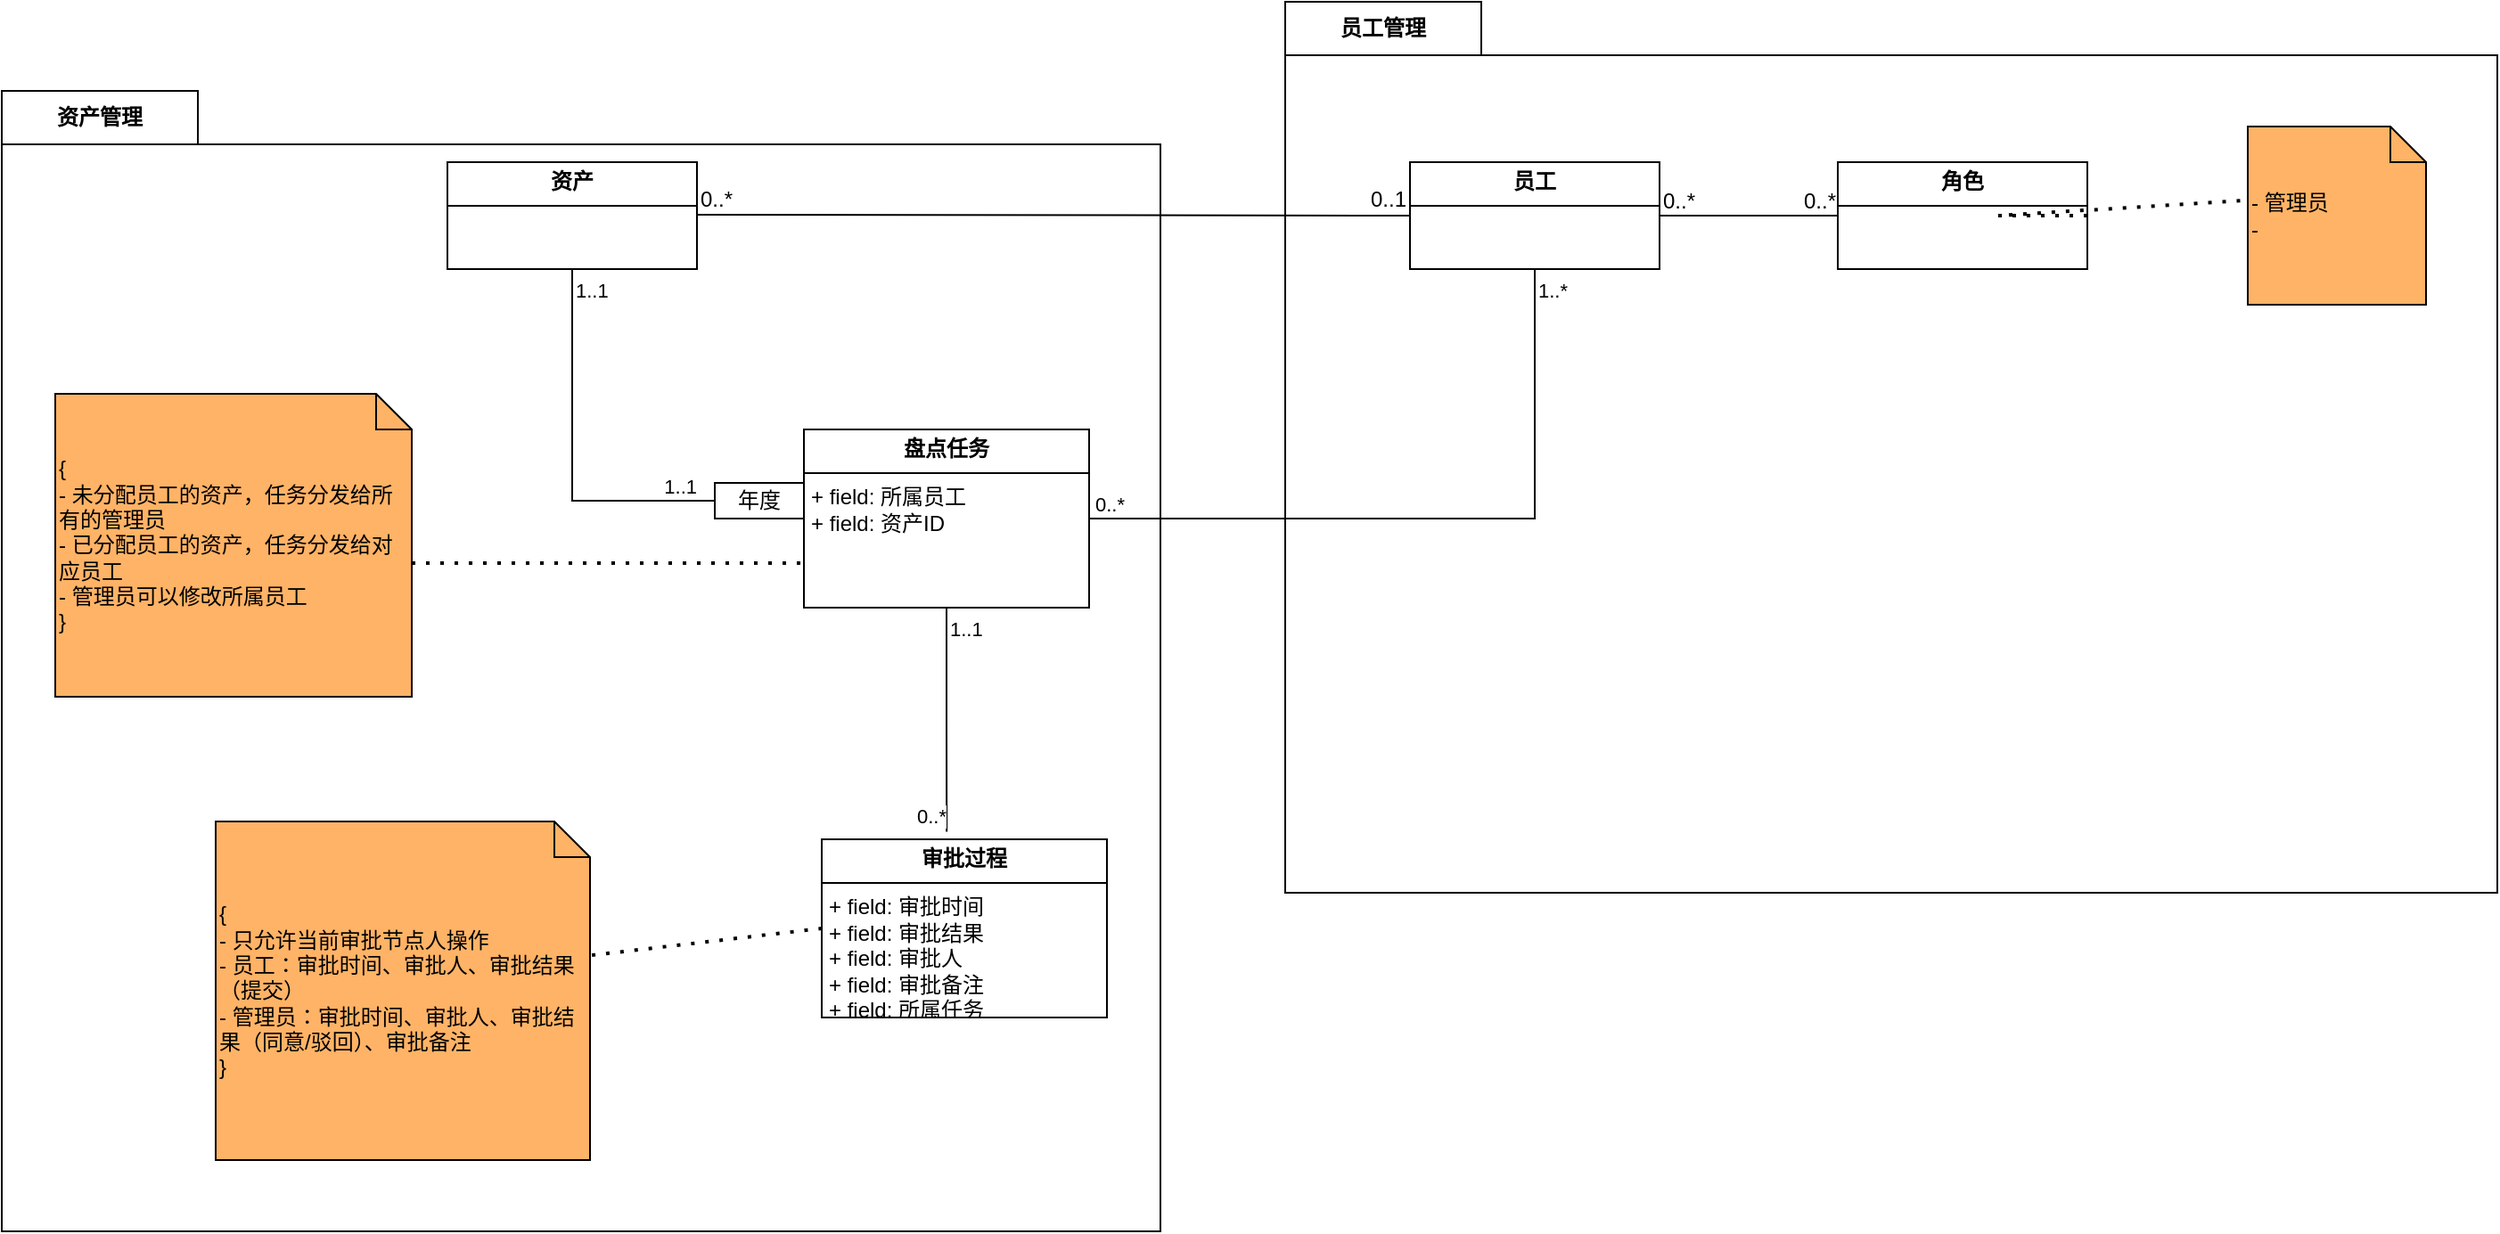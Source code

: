 <mxfile version="24.7.17">
  <diagram name="第 1 页" id="HkCXEryovkH5yCkFwr_9">
    <mxGraphModel dx="1461" dy="689" grid="1" gridSize="10" guides="1" tooltips="1" connect="1" arrows="1" fold="1" page="1" pageScale="1" pageWidth="1920" pageHeight="1200" math="0" shadow="0">
      <root>
        <mxCell id="0" />
        <mxCell id="1" parent="0" />
        <mxCell id="a4f9nEHsM2PYJKxp3DLD-5" value="员工管理" style="shape=folder;fontStyle=1;tabWidth=110;tabHeight=30;tabPosition=left;html=1;boundedLbl=1;labelInHeader=1;container=1;collapsible=0;whiteSpace=wrap;" vertex="1" parent="1">
          <mxGeometry x="800" y="380" width="680" height="500" as="geometry" />
        </mxCell>
        <mxCell id="a4f9nEHsM2PYJKxp3DLD-6" value="" style="html=1;strokeColor=none;resizeWidth=1;resizeHeight=1;fillColor=none;part=1;connectable=0;allowArrows=0;deletable=0;whiteSpace=wrap;" vertex="1" parent="a4f9nEHsM2PYJKxp3DLD-5">
          <mxGeometry width="680" height="350" relative="1" as="geometry">
            <mxPoint y="30" as="offset" />
          </mxGeometry>
        </mxCell>
        <mxCell id="a4f9nEHsM2PYJKxp3DLD-3" value="资产管理" style="shape=folder;fontStyle=1;tabWidth=110;tabHeight=30;tabPosition=left;html=1;boundedLbl=1;labelInHeader=1;container=1;collapsible=0;whiteSpace=wrap;" vertex="1" parent="1">
          <mxGeometry x="80" y="430" width="650" height="640" as="geometry" />
        </mxCell>
        <mxCell id="a4f9nEHsM2PYJKxp3DLD-4" value="" style="html=1;strokeColor=none;resizeWidth=1;resizeHeight=1;fillColor=none;part=1;connectable=0;allowArrows=0;deletable=0;whiteSpace=wrap;" vertex="1" parent="a4f9nEHsM2PYJKxp3DLD-3">
          <mxGeometry width="650" height="448" relative="1" as="geometry">
            <mxPoint y="30" as="offset" />
          </mxGeometry>
        </mxCell>
        <mxCell id="YWx1aCmsJX0AzAvw_LsL-26" value="&lt;p style=&quot;margin:0px;margin-top:4px;text-align:center;&quot;&gt;&lt;b&gt;资产&lt;/b&gt;&lt;/p&gt;&lt;hr size=&quot;1&quot; style=&quot;border-style:solid;&quot;&gt;&lt;div style=&quot;height:2px;&quot;&gt;&lt;/div&gt;" style="verticalAlign=top;align=left;overflow=fill;html=1;whiteSpace=wrap;" parent="1" vertex="1">
          <mxGeometry x="330" y="470" width="140" height="60" as="geometry" />
        </mxCell>
        <mxCell id="YWx1aCmsJX0AzAvw_LsL-27" value="&lt;p style=&quot;margin:0px;margin-top:4px;text-align:center;&quot;&gt;&lt;b&gt;员工&lt;/b&gt;&lt;/p&gt;&lt;hr size=&quot;1&quot; style=&quot;border-style:solid;&quot;&gt;&lt;div style=&quot;height:2px;&quot;&gt;&lt;/div&gt;" style="verticalAlign=top;align=left;overflow=fill;html=1;whiteSpace=wrap;" parent="1" vertex="1">
          <mxGeometry x="870" y="470" width="140" height="60" as="geometry" />
        </mxCell>
        <mxCell id="YWx1aCmsJX0AzAvw_LsL-31" value="" style="endArrow=none;html=1;rounded=0;entryX=0;entryY=0.5;entryDx=0;entryDy=0;" parent="1" target="YWx1aCmsJX0AzAvw_LsL-27" edge="1">
          <mxGeometry relative="1" as="geometry">
            <mxPoint x="470" y="499.5" as="sourcePoint" />
            <mxPoint x="630" y="499.5" as="targetPoint" />
          </mxGeometry>
        </mxCell>
        <mxCell id="YWx1aCmsJX0AzAvw_LsL-32" value="0..*" style="resizable=0;html=1;whiteSpace=wrap;align=left;verticalAlign=bottom;" parent="YWx1aCmsJX0AzAvw_LsL-31" connectable="0" vertex="1">
          <mxGeometry x="-1" relative="1" as="geometry" />
        </mxCell>
        <mxCell id="YWx1aCmsJX0AzAvw_LsL-33" value="0..1" style="resizable=0;html=1;whiteSpace=wrap;align=right;verticalAlign=bottom;" parent="YWx1aCmsJX0AzAvw_LsL-31" connectable="0" vertex="1">
          <mxGeometry x="1" relative="1" as="geometry" />
        </mxCell>
        <mxCell id="YWx1aCmsJX0AzAvw_LsL-41" value="&lt;p style=&quot;margin:0px;margin-top:4px;text-align:center;&quot;&gt;&lt;b&gt;盘点任务&lt;/b&gt;&lt;span style=&quot;color: rgba(0, 0, 0, 0); font-family: monospace; font-size: 0px; text-wrap: nowrap; background-color: initial; text-align: left;&quot;&gt;%3CmxGraphModel%3E%3Croot%3E%3CmxCell%20id%3D%220%22%2F%3E%3CmxCell%20id%3D%221%22%20parent%3D%220%22%2F%3E%3CmxCell%20id%3D%222%22%20value%3D%22%26lt%3Bp%20style%3D%26quot%3Bmargin%3A0px%3Bmargin-top%3A4px%3Btext-align%3Acenter%3B%26quot%3B%26gt%3B%26lt%3Bb%26gt%3B%E8%B5%84%E4%BA%A7%26lt%3B%2Fb%26gt%3B%26lt%3B%2Fp%26gt%3B%26lt%3Bhr%20size%3D%26quot%3B1%26quot%3B%20style%3D%26quot%3Bborder-style%3Asolid%3B%26quot%3B%26gt%3B%26lt%3Bdiv%20style%3D%26quot%3Bheight%3A2px%3B%26quot%3B%26gt%3B%26lt%3B%2Fdiv%26gt%3B%22%20style%3D%22verticalAlign%3Dtop%3Balign%3Dleft%3Boverflow%3Dfill%3Bhtml%3D1%3BwhiteSpace%3Dwrap%3B%22%20vertex%3D%221%22%20parent%3D%221%22%3E%3CmxGeometry%20x%3D%22330%22%20y%3D%22470%22%20width%3D%22140%22%20height%3D%2260%22%20as%3D%22geometry%22%2F%3E%3C%2FmxCell%3E%3C%2Froot%3E%3C%2FmxGraphModel%3E&lt;/span&gt;&lt;/p&gt;&lt;hr size=&quot;1&quot; style=&quot;border-style:solid;&quot;&gt;&lt;p style=&quot;margin:0px;margin-left:4px;&quot;&gt;&lt;span style=&quot;background-color: initial;&quot;&gt;+ field: 所属员工&lt;/span&gt;&lt;br&gt;&lt;/p&gt;&lt;p style=&quot;margin:0px;margin-left:4px;&quot;&gt;+ field: 资产ID&lt;/p&gt;" style="verticalAlign=top;align=left;overflow=fill;html=1;whiteSpace=wrap;" parent="1" vertex="1">
          <mxGeometry x="530" y="620" width="160" height="100" as="geometry" />
        </mxCell>
        <mxCell id="YWx1aCmsJX0AzAvw_LsL-42" value="" style="endArrow=none;html=1;edgeStyle=orthogonalEdgeStyle;rounded=0;exitX=0.5;exitY=1;exitDx=0;exitDy=0;entryX=0;entryY=0.5;entryDx=0;entryDy=0;" parent="1" source="YWx1aCmsJX0AzAvw_LsL-26" target="YWx1aCmsJX0AzAvw_LsL-52" edge="1">
          <mxGeometry relative="1" as="geometry">
            <mxPoint x="500" y="650" as="sourcePoint" />
            <mxPoint x="430" y="700" as="targetPoint" />
          </mxGeometry>
        </mxCell>
        <mxCell id="YWx1aCmsJX0AzAvw_LsL-43" value="1..1" style="edgeLabel;resizable=0;html=1;align=left;verticalAlign=bottom;" parent="YWx1aCmsJX0AzAvw_LsL-42" connectable="0" vertex="1">
          <mxGeometry x="-1" relative="1" as="geometry">
            <mxPoint y="20" as="offset" />
          </mxGeometry>
        </mxCell>
        <mxCell id="YWx1aCmsJX0AzAvw_LsL-44" value="1..1" style="edgeLabel;resizable=0;html=1;align=right;verticalAlign=bottom;" parent="YWx1aCmsJX0AzAvw_LsL-42" connectable="0" vertex="1">
          <mxGeometry x="1" relative="1" as="geometry">
            <mxPoint x="-10" as="offset" />
          </mxGeometry>
        </mxCell>
        <mxCell id="YWx1aCmsJX0AzAvw_LsL-46" value="&lt;p style=&quot;margin:0px;margin-top:4px;text-align:center;&quot;&gt;&lt;b&gt;审批过程&lt;/b&gt;&lt;/p&gt;&lt;hr size=&quot;1&quot; style=&quot;border-style:solid;&quot;&gt;&lt;p style=&quot;margin:0px;margin-left:4px;&quot;&gt;+ field: 审批时间&lt;/p&gt;&lt;p style=&quot;margin:0px;margin-left:4px;&quot;&gt;+ field: 审批结果&lt;/p&gt;&lt;p style=&quot;margin:0px;margin-left:4px;&quot;&gt;+ field: 审批人&lt;/p&gt;&lt;p style=&quot;margin:0px;margin-left:4px;&quot;&gt;+ field: 审批备注&lt;/p&gt;&lt;p style=&quot;margin:0px;margin-left:4px;&quot;&gt;+ field: 所属任务&lt;/p&gt;" style="verticalAlign=top;align=left;overflow=fill;html=1;whiteSpace=wrap;" parent="1" vertex="1">
          <mxGeometry x="540" y="850" width="160" height="100" as="geometry" />
        </mxCell>
        <mxCell id="YWx1aCmsJX0AzAvw_LsL-47" value="" style="endArrow=none;html=1;edgeStyle=orthogonalEdgeStyle;rounded=0;exitX=0.5;exitY=1;exitDx=0;exitDy=0;entryX=0.438;entryY=-0.043;entryDx=0;entryDy=0;entryPerimeter=0;" parent="1" source="YWx1aCmsJX0AzAvw_LsL-41" target="YWx1aCmsJX0AzAvw_LsL-46" edge="1">
          <mxGeometry relative="1" as="geometry">
            <mxPoint x="500" y="650" as="sourcePoint" />
            <mxPoint x="660" y="650" as="targetPoint" />
          </mxGeometry>
        </mxCell>
        <mxCell id="YWx1aCmsJX0AzAvw_LsL-48" value="1..1" style="edgeLabel;resizable=0;html=1;align=left;verticalAlign=bottom;" parent="YWx1aCmsJX0AzAvw_LsL-47" connectable="0" vertex="1">
          <mxGeometry x="-1" relative="1" as="geometry">
            <mxPoint y="20" as="offset" />
          </mxGeometry>
        </mxCell>
        <mxCell id="YWx1aCmsJX0AzAvw_LsL-49" value="0..*" style="edgeLabel;resizable=0;html=1;align=right;verticalAlign=bottom;" parent="YWx1aCmsJX0AzAvw_LsL-47" connectable="0" vertex="1">
          <mxGeometry x="1" relative="1" as="geometry" />
        </mxCell>
        <mxCell id="YWx1aCmsJX0AzAvw_LsL-50" value="{&lt;div&gt;- 只允许当前审批节点人操作&lt;br&gt;&lt;div&gt;&lt;span style=&quot;background-color: initial;&quot;&gt;- 员工：审批时间、审批人、审批结果（提交）&lt;/span&gt;&lt;/div&gt;&lt;div&gt;- 管理员：审批时间、审批人、审批结果（同意/驳回）、审批备注&lt;/div&gt;&lt;div&gt;}&lt;/div&gt;&lt;/div&gt;" style="shape=note;size=20;whiteSpace=wrap;html=1;align=left;fillColor=#FFB366;" parent="1" vertex="1">
          <mxGeometry x="200" y="840" width="210" height="190" as="geometry" />
        </mxCell>
        <mxCell id="YWx1aCmsJX0AzAvw_LsL-51" value="" style="endArrow=none;dashed=1;html=1;dashPattern=1 3;strokeWidth=2;rounded=0;exitX=1.005;exitY=0.395;exitDx=0;exitDy=0;exitPerimeter=0;entryX=0;entryY=0.5;entryDx=0;entryDy=0;" parent="1" source="YWx1aCmsJX0AzAvw_LsL-50" target="YWx1aCmsJX0AzAvw_LsL-46" edge="1">
          <mxGeometry width="50" height="50" relative="1" as="geometry">
            <mxPoint x="430" y="790" as="sourcePoint" />
            <mxPoint x="480" y="740" as="targetPoint" />
          </mxGeometry>
        </mxCell>
        <mxCell id="YWx1aCmsJX0AzAvw_LsL-52" value="年度" style="rounded=0;whiteSpace=wrap;html=1;" parent="1" vertex="1">
          <mxGeometry x="480" y="650" width="50" height="20" as="geometry" />
        </mxCell>
        <mxCell id="YWx1aCmsJX0AzAvw_LsL-53" value="&lt;p style=&quot;margin:0px;margin-top:4px;text-align:center;&quot;&gt;&lt;b&gt;角色&lt;/b&gt;&lt;/p&gt;&lt;hr size=&quot;1&quot; style=&quot;border-style:solid;&quot;&gt;&lt;div style=&quot;height:2px;&quot;&gt;&lt;/div&gt;" style="verticalAlign=top;align=left;overflow=fill;html=1;whiteSpace=wrap;" parent="1" vertex="1">
          <mxGeometry x="1110" y="470" width="140" height="60" as="geometry" />
        </mxCell>
        <mxCell id="YWx1aCmsJX0AzAvw_LsL-54" value="" style="endArrow=none;html=1;rounded=0;entryX=0;entryY=0.5;entryDx=0;entryDy=0;exitX=1;exitY=0.5;exitDx=0;exitDy=0;" parent="1" source="YWx1aCmsJX0AzAvw_LsL-27" target="YWx1aCmsJX0AzAvw_LsL-53" edge="1">
          <mxGeometry relative="1" as="geometry">
            <mxPoint x="820" y="610" as="sourcePoint" />
            <mxPoint x="1070" y="610.5" as="targetPoint" />
          </mxGeometry>
        </mxCell>
        <mxCell id="YWx1aCmsJX0AzAvw_LsL-55" value="0..*" style="resizable=0;html=1;whiteSpace=wrap;align=left;verticalAlign=bottom;" parent="YWx1aCmsJX0AzAvw_LsL-54" connectable="0" vertex="1">
          <mxGeometry x="-1" relative="1" as="geometry" />
        </mxCell>
        <mxCell id="YWx1aCmsJX0AzAvw_LsL-56" value="0..*" style="resizable=0;html=1;whiteSpace=wrap;align=right;verticalAlign=bottom;" parent="YWx1aCmsJX0AzAvw_LsL-54" connectable="0" vertex="1">
          <mxGeometry x="1" relative="1" as="geometry" />
        </mxCell>
        <mxCell id="YWx1aCmsJX0AzAvw_LsL-57" value="- 管理员&lt;div&gt;-&amp;nbsp;&lt;/div&gt;" style="shape=note;size=20;whiteSpace=wrap;html=1;align=left;fillColor=#FFB366;" parent="1" vertex="1">
          <mxGeometry x="1340" y="450" width="100" height="100" as="geometry" />
        </mxCell>
        <mxCell id="YWx1aCmsJX0AzAvw_LsL-58" value="" style="endArrow=none;dashed=1;html=1;dashPattern=1 3;strokeWidth=2;rounded=0;exitX=1;exitY=0.5;exitDx=0;exitDy=0;entryX=0.017;entryY=0.413;entryDx=0;entryDy=0;entryPerimeter=0;" parent="1" source="YWx1aCmsJX0AzAvw_LsL-53" target="YWx1aCmsJX0AzAvw_LsL-57" edge="1">
          <mxGeometry width="50" height="50" relative="1" as="geometry">
            <mxPoint x="1140" y="550" as="sourcePoint" />
            <mxPoint x="1270" y="550" as="targetPoint" />
            <Array as="points">
              <mxPoint x="1200" y="500" />
            </Array>
          </mxGeometry>
        </mxCell>
        <mxCell id="YWx1aCmsJX0AzAvw_LsL-60" value="" style="endArrow=none;html=1;edgeStyle=orthogonalEdgeStyle;rounded=0;exitX=0.5;exitY=1;exitDx=0;exitDy=0;entryX=1;entryY=0.5;entryDx=0;entryDy=0;" parent="1" source="YWx1aCmsJX0AzAvw_LsL-27" target="YWx1aCmsJX0AzAvw_LsL-41" edge="1">
          <mxGeometry relative="1" as="geometry">
            <mxPoint x="779.5" y="595" as="sourcePoint" />
            <mxPoint x="859.5" y="725" as="targetPoint" />
          </mxGeometry>
        </mxCell>
        <mxCell id="YWx1aCmsJX0AzAvw_LsL-61" value="1..*" style="edgeLabel;resizable=0;html=1;align=left;verticalAlign=bottom;" parent="YWx1aCmsJX0AzAvw_LsL-60" connectable="0" vertex="1">
          <mxGeometry x="-1" relative="1" as="geometry">
            <mxPoint y="20" as="offset" />
          </mxGeometry>
        </mxCell>
        <mxCell id="YWx1aCmsJX0AzAvw_LsL-62" value="0..*" style="edgeLabel;resizable=0;html=1;align=right;verticalAlign=bottom;" parent="YWx1aCmsJX0AzAvw_LsL-60" connectable="0" vertex="1">
          <mxGeometry x="1" relative="1" as="geometry">
            <mxPoint x="20" as="offset" />
          </mxGeometry>
        </mxCell>
        <mxCell id="YWx1aCmsJX0AzAvw_LsL-63" value="{&lt;div&gt;- 未分配员工的资产，任务分发给所有的管理员&lt;/div&gt;&lt;div&gt;- 已分配员工的资产，任务分发给对应员工&lt;/div&gt;&lt;div&gt;- 管理员可以修改所属员工&lt;br&gt;&lt;div&gt;}&lt;/div&gt;&lt;/div&gt;" style="shape=note;size=20;whiteSpace=wrap;html=1;align=left;fillColor=#FFB366;" parent="1" vertex="1">
          <mxGeometry x="110" y="600" width="200" height="170" as="geometry" />
        </mxCell>
        <mxCell id="YWx1aCmsJX0AzAvw_LsL-65" value="" style="endArrow=none;dashed=1;html=1;dashPattern=1 3;strokeWidth=2;rounded=0;exitX=0;exitY=0;exitDx=200;exitDy=95;exitPerimeter=0;entryX=0;entryY=0.75;entryDx=0;entryDy=0;" parent="1" source="YWx1aCmsJX0AzAvw_LsL-63" target="YWx1aCmsJX0AzAvw_LsL-41" edge="1">
          <mxGeometry width="50" height="50" relative="1" as="geometry">
            <mxPoint x="360" y="740" as="sourcePoint" />
            <mxPoint x="490" y="740" as="targetPoint" />
          </mxGeometry>
        </mxCell>
      </root>
    </mxGraphModel>
  </diagram>
</mxfile>
